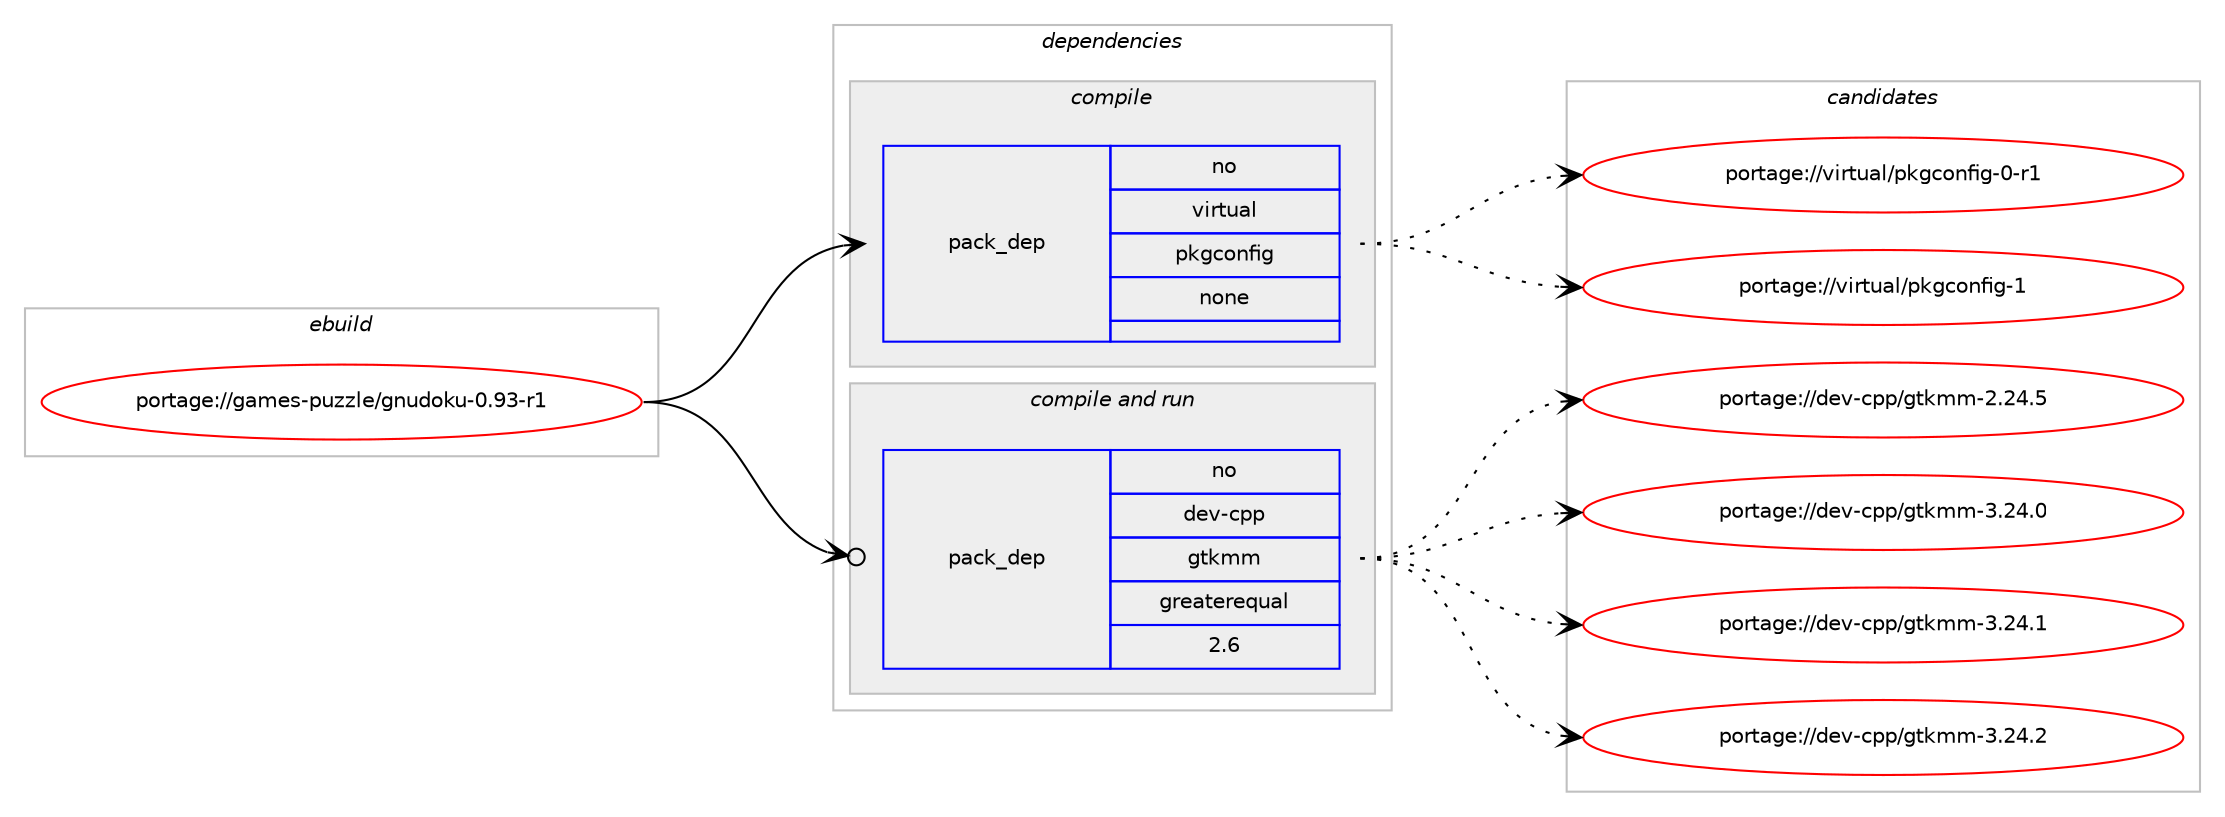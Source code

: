 digraph prolog {

# *************
# Graph options
# *************

newrank=true;
concentrate=true;
compound=true;
graph [rankdir=LR,fontname=Helvetica,fontsize=10,ranksep=1.5];#, ranksep=2.5, nodesep=0.2];
edge  [arrowhead=vee];
node  [fontname=Helvetica,fontsize=10];

# **********
# The ebuild
# **********

subgraph cluster_leftcol {
color=gray;
rank=same;
label=<<i>ebuild</i>>;
id [label="portage://games-puzzle/gnudoku-0.93-r1", color=red, width=4, href="../games-puzzle/gnudoku-0.93-r1.svg"];
}

# ****************
# The dependencies
# ****************

subgraph cluster_midcol {
color=gray;
label=<<i>dependencies</i>>;
subgraph cluster_compile {
fillcolor="#eeeeee";
style=filled;
label=<<i>compile</i>>;
subgraph pack197139 {
dependency274627 [label=<<TABLE BORDER="0" CELLBORDER="1" CELLSPACING="0" CELLPADDING="4" WIDTH="220"><TR><TD ROWSPAN="6" CELLPADDING="30">pack_dep</TD></TR><TR><TD WIDTH="110">no</TD></TR><TR><TD>virtual</TD></TR><TR><TD>pkgconfig</TD></TR><TR><TD>none</TD></TR><TR><TD></TD></TR></TABLE>>, shape=none, color=blue];
}
id:e -> dependency274627:w [weight=20,style="solid",arrowhead="vee"];
}
subgraph cluster_compileandrun {
fillcolor="#eeeeee";
style=filled;
label=<<i>compile and run</i>>;
subgraph pack197140 {
dependency274628 [label=<<TABLE BORDER="0" CELLBORDER="1" CELLSPACING="0" CELLPADDING="4" WIDTH="220"><TR><TD ROWSPAN="6" CELLPADDING="30">pack_dep</TD></TR><TR><TD WIDTH="110">no</TD></TR><TR><TD>dev-cpp</TD></TR><TR><TD>gtkmm</TD></TR><TR><TD>greaterequal</TD></TR><TR><TD>2.6</TD></TR></TABLE>>, shape=none, color=blue];
}
id:e -> dependency274628:w [weight=20,style="solid",arrowhead="odotvee"];
}
subgraph cluster_run {
fillcolor="#eeeeee";
style=filled;
label=<<i>run</i>>;
}
}

# **************
# The candidates
# **************

subgraph cluster_choices {
rank=same;
color=gray;
label=<<i>candidates</i>>;

subgraph choice197139 {
color=black;
nodesep=1;
choiceportage11810511411611797108471121071039911111010210510345484511449 [label="portage://virtual/pkgconfig-0-r1", color=red, width=4,href="../virtual/pkgconfig-0-r1.svg"];
choiceportage1181051141161179710847112107103991111101021051034549 [label="portage://virtual/pkgconfig-1", color=red, width=4,href="../virtual/pkgconfig-1.svg"];
dependency274627:e -> choiceportage11810511411611797108471121071039911111010210510345484511449:w [style=dotted,weight="100"];
dependency274627:e -> choiceportage1181051141161179710847112107103991111101021051034549:w [style=dotted,weight="100"];
}
subgraph choice197140 {
color=black;
nodesep=1;
choiceportage10010111845991121124710311610710910945504650524653 [label="portage://dev-cpp/gtkmm-2.24.5", color=red, width=4,href="../dev-cpp/gtkmm-2.24.5.svg"];
choiceportage10010111845991121124710311610710910945514650524648 [label="portage://dev-cpp/gtkmm-3.24.0", color=red, width=4,href="../dev-cpp/gtkmm-3.24.0.svg"];
choiceportage10010111845991121124710311610710910945514650524649 [label="portage://dev-cpp/gtkmm-3.24.1", color=red, width=4,href="../dev-cpp/gtkmm-3.24.1.svg"];
choiceportage10010111845991121124710311610710910945514650524650 [label="portage://dev-cpp/gtkmm-3.24.2", color=red, width=4,href="../dev-cpp/gtkmm-3.24.2.svg"];
dependency274628:e -> choiceportage10010111845991121124710311610710910945504650524653:w [style=dotted,weight="100"];
dependency274628:e -> choiceportage10010111845991121124710311610710910945514650524648:w [style=dotted,weight="100"];
dependency274628:e -> choiceportage10010111845991121124710311610710910945514650524649:w [style=dotted,weight="100"];
dependency274628:e -> choiceportage10010111845991121124710311610710910945514650524650:w [style=dotted,weight="100"];
}
}

}
